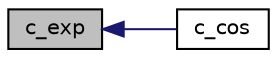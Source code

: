 digraph "c_exp"
{
  edge [fontname="Helvetica",fontsize="10",labelfontname="Helvetica",labelfontsize="10"];
  node [fontname="Helvetica",fontsize="10",shape=record];
  rankdir="LR";
  Node4 [label="c_exp",height=0.2,width=0.4,color="black", fillcolor="grey75", style="filled", fontcolor="black"];
  Node4 -> Node5 [dir="back",color="midnightblue",fontsize="10",style="solid",fontname="Helvetica"];
  Node5 [label="c_cos",height=0.2,width=0.4,color="black", fillcolor="white", style="filled",URL="$fbgc__math_8c.html#ac905d4a49d52f4c455f650bd65256fae"];
}
